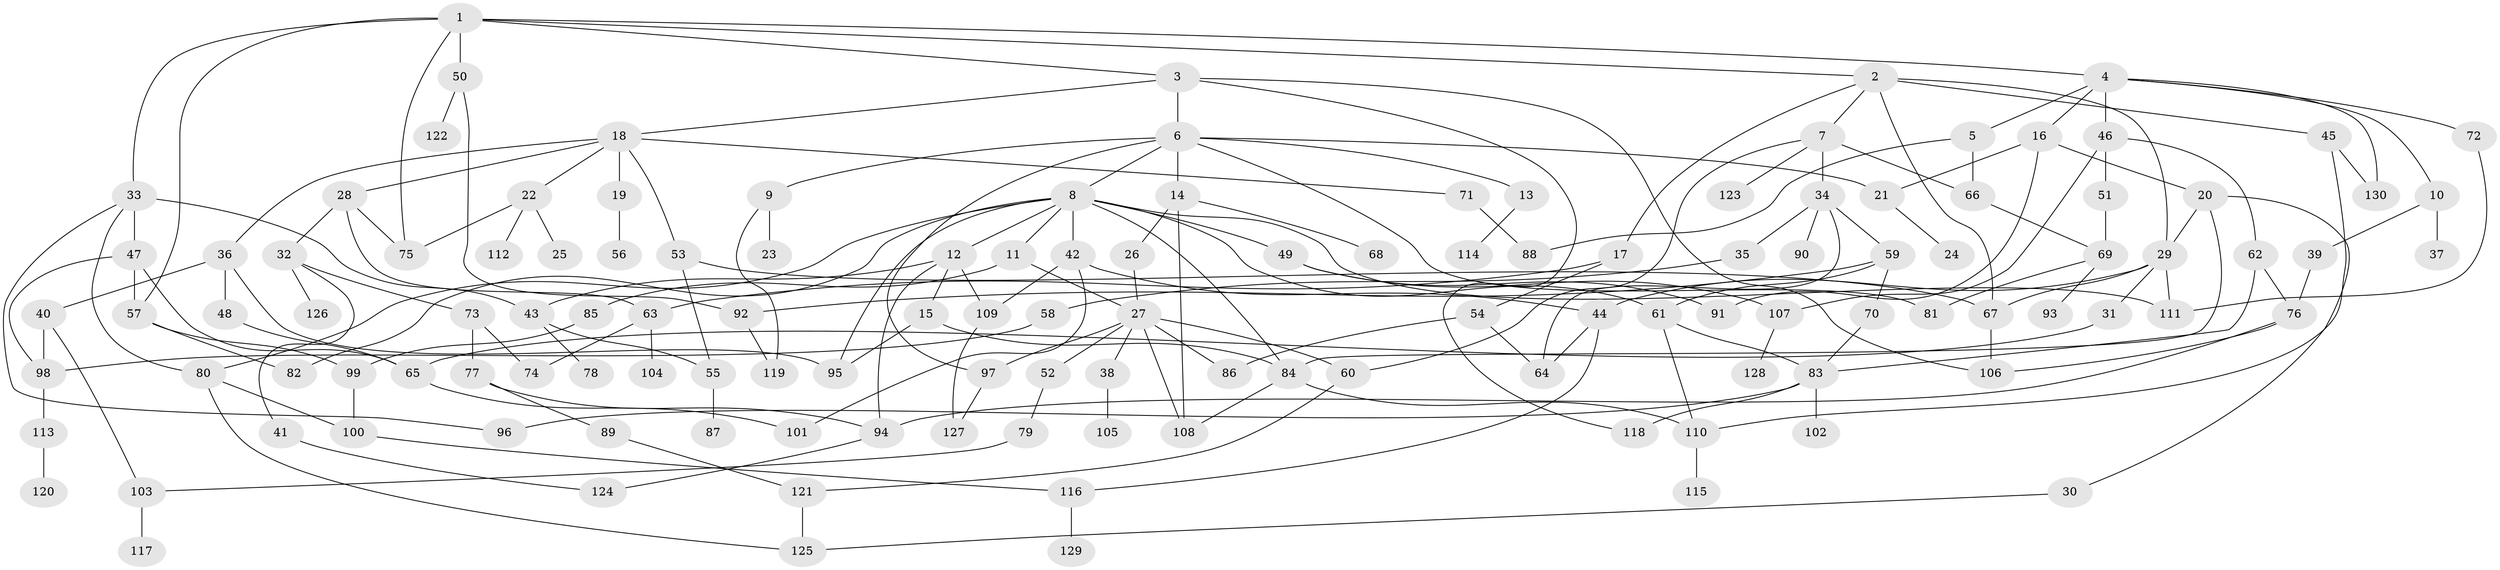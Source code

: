 // coarse degree distribution, {11: 0.012658227848101266, 5: 0.0759493670886076, 7: 0.02531645569620253, 3: 0.25316455696202533, 8: 0.05063291139240506, 4: 0.20253164556962025, 12: 0.012658227848101266, 2: 0.189873417721519, 1: 0.16455696202531644, 6: 0.012658227848101266}
// Generated by graph-tools (version 1.1) at 2025/48/03/04/25 22:48:43]
// undirected, 130 vertices, 193 edges
graph export_dot {
  node [color=gray90,style=filled];
  1;
  2;
  3;
  4;
  5;
  6;
  7;
  8;
  9;
  10;
  11;
  12;
  13;
  14;
  15;
  16;
  17;
  18;
  19;
  20;
  21;
  22;
  23;
  24;
  25;
  26;
  27;
  28;
  29;
  30;
  31;
  32;
  33;
  34;
  35;
  36;
  37;
  38;
  39;
  40;
  41;
  42;
  43;
  44;
  45;
  46;
  47;
  48;
  49;
  50;
  51;
  52;
  53;
  54;
  55;
  56;
  57;
  58;
  59;
  60;
  61;
  62;
  63;
  64;
  65;
  66;
  67;
  68;
  69;
  70;
  71;
  72;
  73;
  74;
  75;
  76;
  77;
  78;
  79;
  80;
  81;
  82;
  83;
  84;
  85;
  86;
  87;
  88;
  89;
  90;
  91;
  92;
  93;
  94;
  95;
  96;
  97;
  98;
  99;
  100;
  101;
  102;
  103;
  104;
  105;
  106;
  107;
  108;
  109;
  110;
  111;
  112;
  113;
  114;
  115;
  116;
  117;
  118;
  119;
  120;
  121;
  122;
  123;
  124;
  125;
  126;
  127;
  128;
  129;
  130;
  1 -- 2;
  1 -- 3;
  1 -- 4;
  1 -- 33;
  1 -- 50;
  1 -- 57;
  1 -- 75;
  2 -- 7;
  2 -- 17;
  2 -- 29;
  2 -- 45;
  2 -- 67;
  3 -- 6;
  3 -- 18;
  3 -- 118;
  3 -- 106;
  4 -- 5;
  4 -- 10;
  4 -- 16;
  4 -- 46;
  4 -- 72;
  4 -- 130;
  5 -- 88;
  5 -- 66;
  6 -- 8;
  6 -- 9;
  6 -- 13;
  6 -- 14;
  6 -- 81;
  6 -- 97;
  6 -- 21;
  7 -- 34;
  7 -- 60;
  7 -- 66;
  7 -- 123;
  8 -- 11;
  8 -- 12;
  8 -- 42;
  8 -- 49;
  8 -- 95;
  8 -- 82;
  8 -- 84;
  8 -- 111;
  8 -- 80;
  8 -- 61;
  9 -- 23;
  9 -- 119;
  10 -- 37;
  10 -- 39;
  11 -- 27;
  11 -- 85;
  12 -- 15;
  12 -- 94;
  12 -- 109;
  12 -- 43;
  13 -- 114;
  14 -- 26;
  14 -- 68;
  14 -- 108;
  15 -- 84;
  15 -- 95;
  16 -- 20;
  16 -- 21;
  16 -- 91;
  17 -- 54;
  17 -- 63;
  18 -- 19;
  18 -- 22;
  18 -- 28;
  18 -- 36;
  18 -- 53;
  18 -- 71;
  19 -- 56;
  20 -- 30;
  20 -- 84;
  20 -- 29;
  21 -- 24;
  22 -- 25;
  22 -- 75;
  22 -- 112;
  26 -- 27;
  27 -- 38;
  27 -- 52;
  27 -- 97;
  27 -- 108;
  27 -- 86;
  27 -- 60;
  28 -- 32;
  28 -- 63;
  28 -- 75;
  29 -- 31;
  29 -- 111;
  29 -- 67;
  29 -- 44;
  30 -- 125;
  31 -- 65;
  32 -- 41;
  32 -- 73;
  32 -- 126;
  33 -- 43;
  33 -- 47;
  33 -- 80;
  33 -- 96;
  34 -- 35;
  34 -- 59;
  34 -- 64;
  34 -- 90;
  35 -- 58;
  36 -- 40;
  36 -- 48;
  36 -- 95;
  38 -- 105;
  39 -- 76;
  40 -- 103;
  40 -- 98;
  41 -- 124;
  42 -- 44;
  42 -- 101;
  42 -- 109;
  43 -- 55;
  43 -- 78;
  44 -- 116;
  44 -- 64;
  45 -- 110;
  45 -- 130;
  46 -- 51;
  46 -- 62;
  46 -- 107;
  47 -- 65;
  47 -- 98;
  47 -- 57;
  48 -- 65;
  49 -- 107;
  49 -- 91;
  50 -- 92;
  50 -- 122;
  51 -- 69;
  52 -- 79;
  53 -- 67;
  53 -- 55;
  54 -- 86;
  54 -- 64;
  55 -- 87;
  57 -- 82;
  57 -- 99;
  58 -- 98;
  59 -- 61;
  59 -- 70;
  59 -- 92;
  60 -- 121;
  61 -- 110;
  61 -- 83;
  62 -- 76;
  62 -- 83;
  63 -- 74;
  63 -- 104;
  65 -- 101;
  66 -- 69;
  67 -- 106;
  69 -- 93;
  69 -- 81;
  70 -- 83;
  71 -- 88;
  72 -- 111;
  73 -- 77;
  73 -- 74;
  76 -- 106;
  76 -- 94;
  77 -- 89;
  77 -- 94;
  79 -- 103;
  80 -- 100;
  80 -- 125;
  83 -- 102;
  83 -- 118;
  83 -- 96;
  84 -- 110;
  84 -- 108;
  85 -- 99;
  89 -- 121;
  92 -- 119;
  94 -- 124;
  97 -- 127;
  98 -- 113;
  99 -- 100;
  100 -- 116;
  103 -- 117;
  107 -- 128;
  109 -- 127;
  110 -- 115;
  113 -- 120;
  116 -- 129;
  121 -- 125;
}

